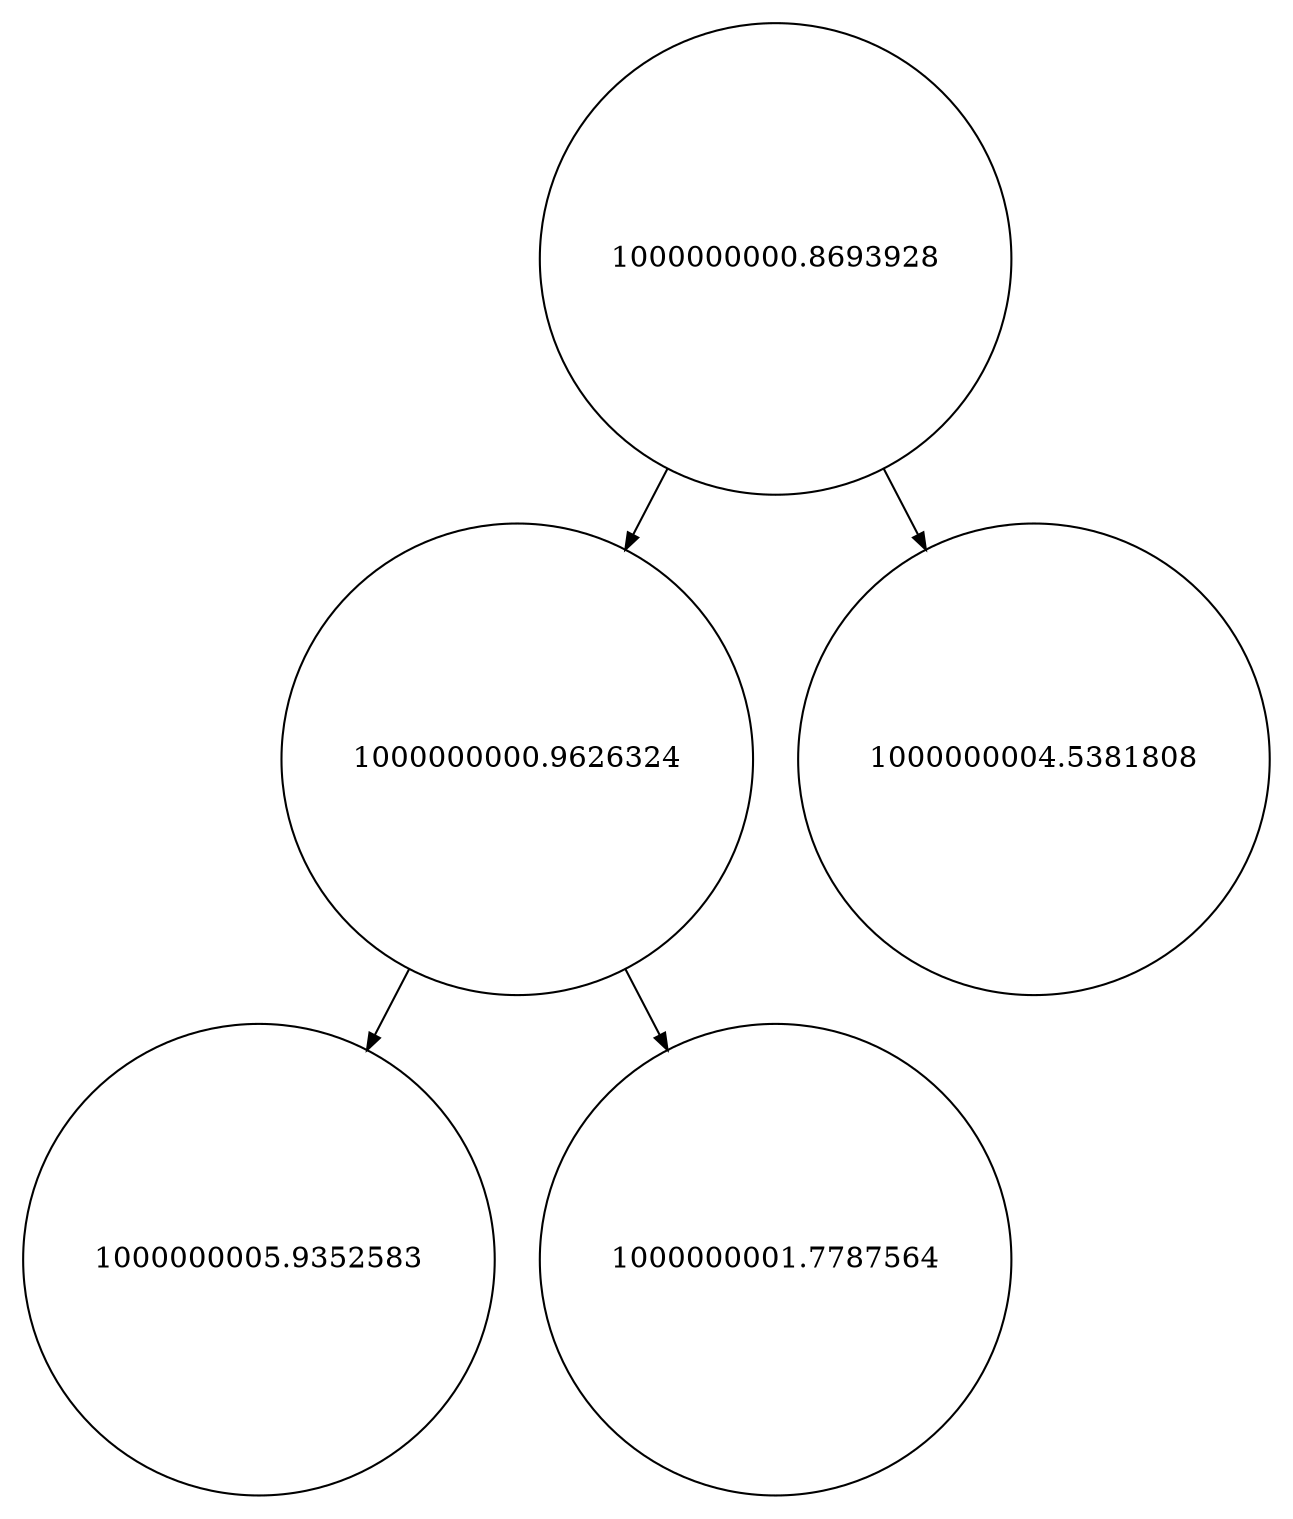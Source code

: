 
    digraph G {
    nodesep=0.3;
    ranksep=0.2;
    margin=0.1;
    node [shape=circle];
    edge [arrowsize=0.8];
    1 -> 2[side=left];
1 -> 3;
2 -> 4[side=left];
2 -> 5;
1[label="1000000000.8693928"]
2[label="1000000000.9626324"]
3[label="1000000004.5381808"]
4[label="1000000005.9352583"]
5[label="1000000001.7787564"]}